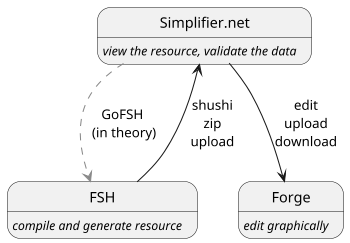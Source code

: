 @startuml
'https://plantuml.com/state-diagram

scale 350 width

state "Simplifier.net" as S
    S: //view the resource, validate the data//

state "FSH" as F
    F: //compile and generate resource//

state "Forge" as G
    G: //edit graphically//

F --> S : shushi\nzip\nupload
S -[#888,dashed]-> F : GoFSH \n(in theory)

S --> G : edit\nupload\ndownload



@enduml